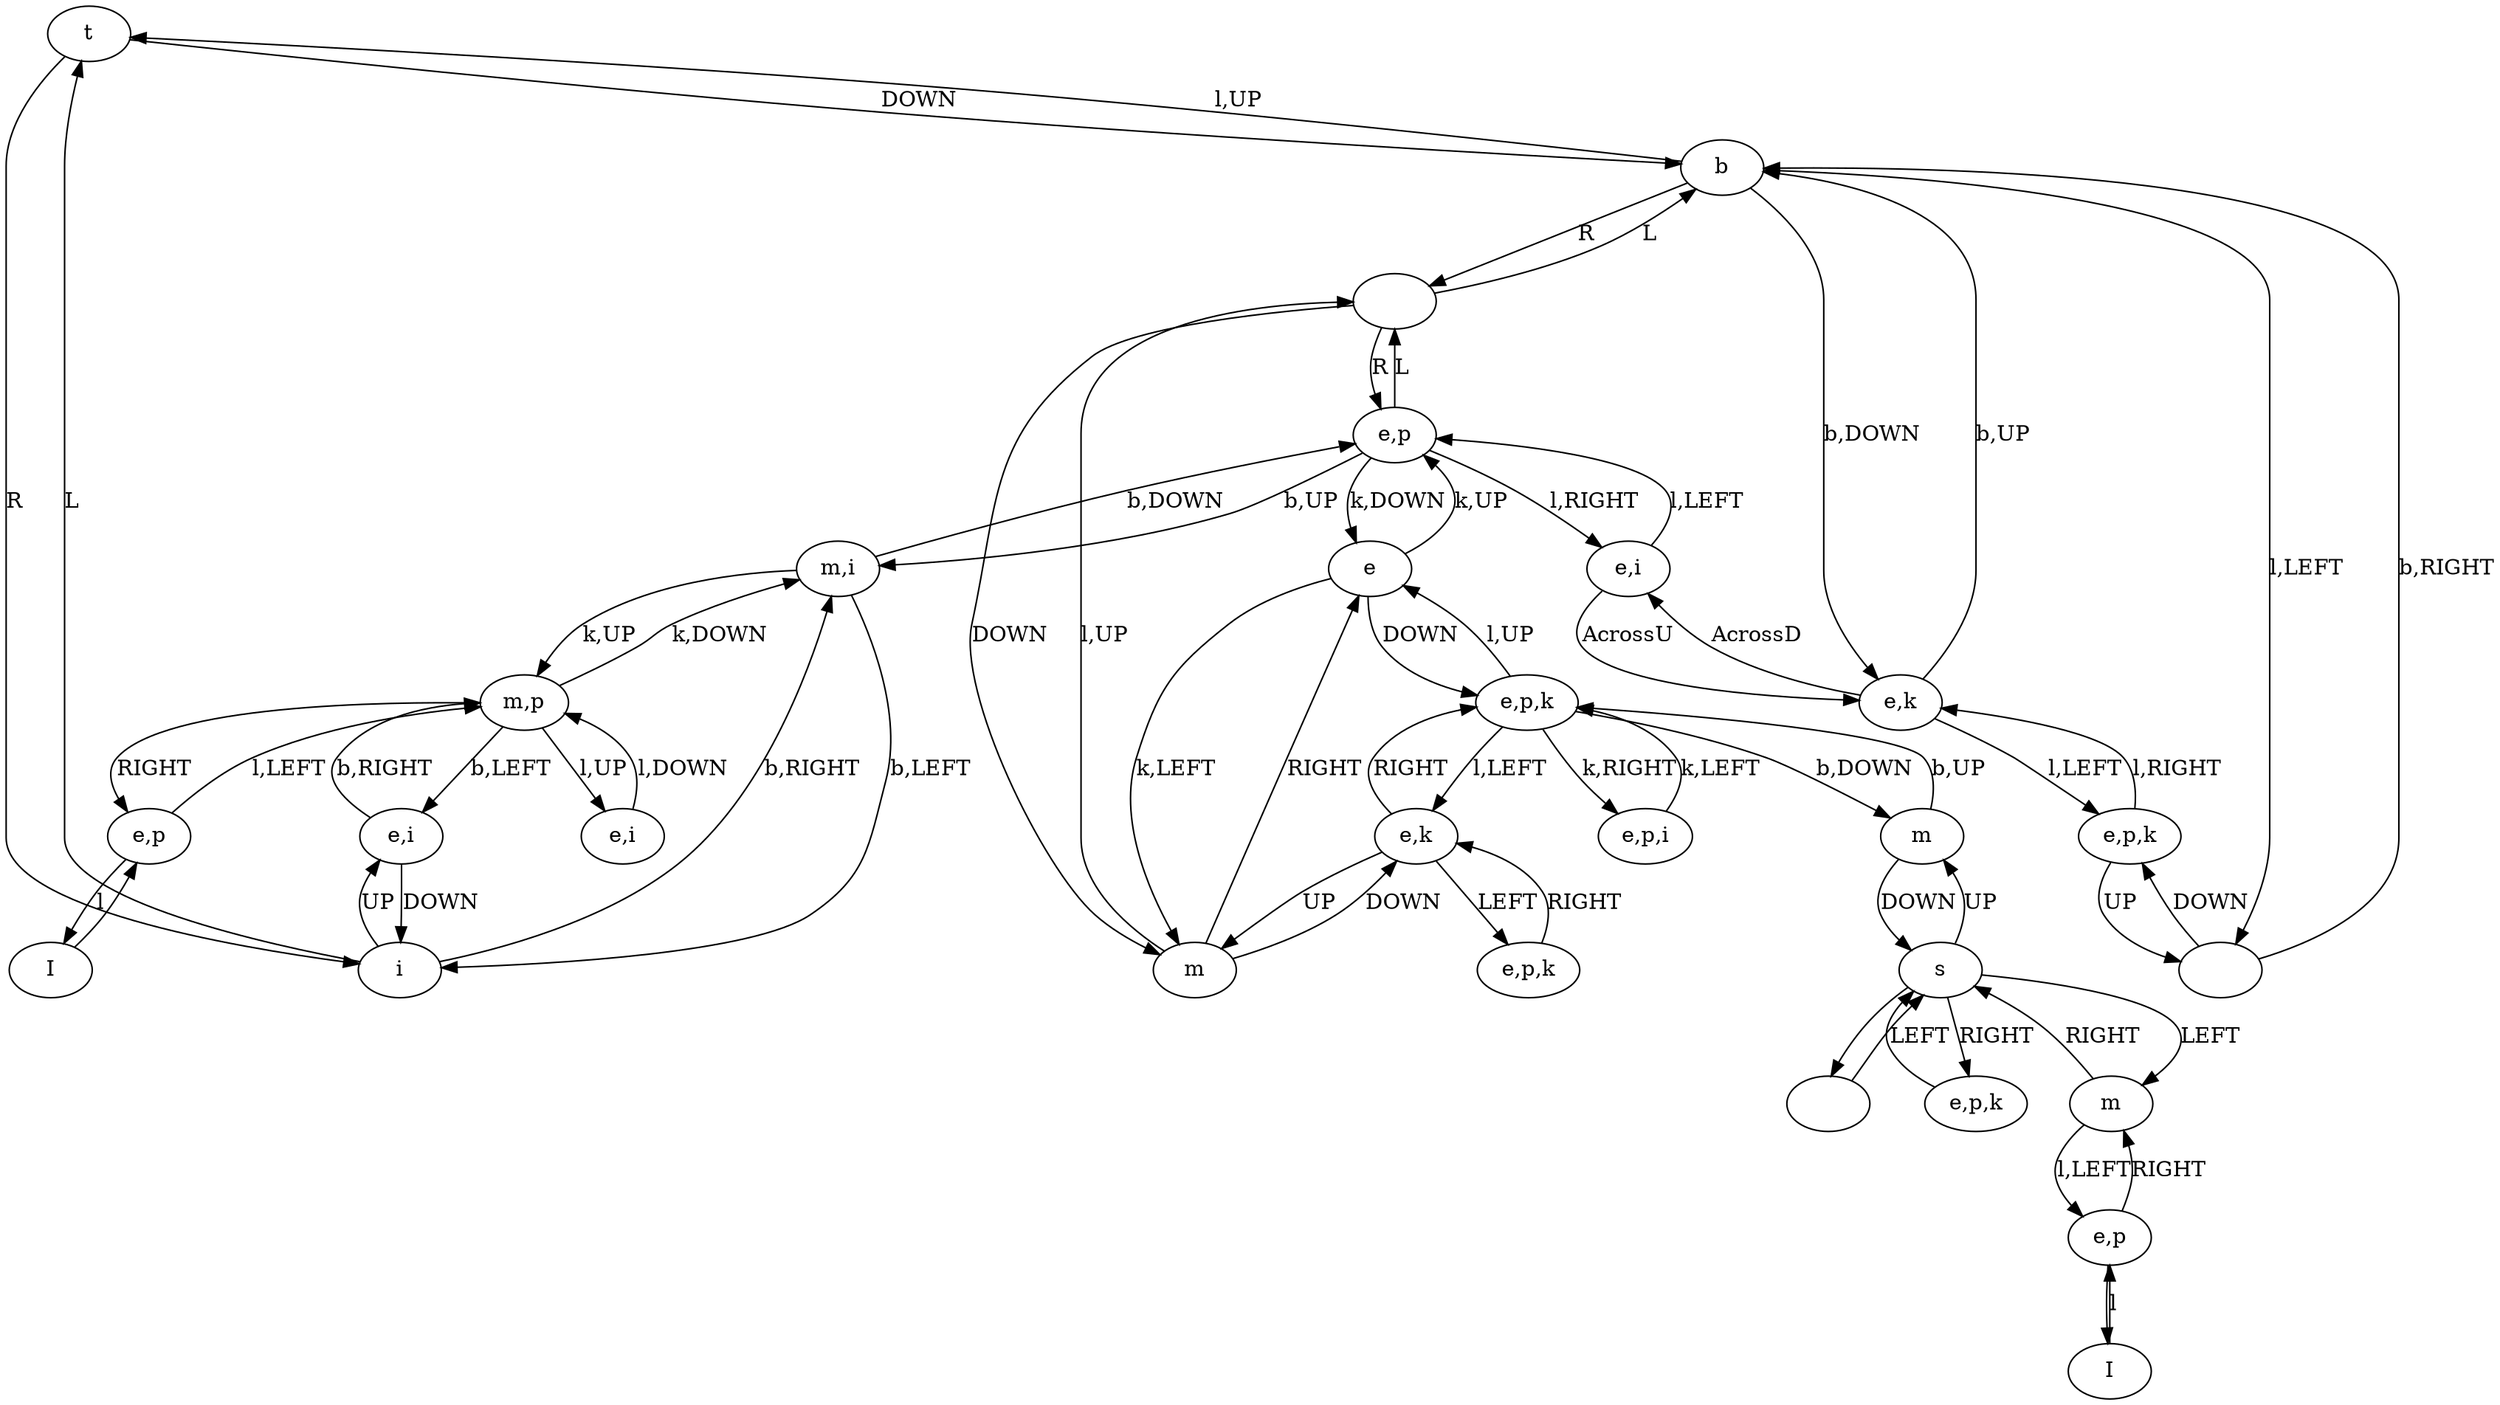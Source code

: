 digraph {
0 [label="t"]
1 [label="e,i"]
2 [label="e,i"]
3 [label="e,p"]
4 [label="e,i"]
5 [label="m,p"]
6 [label=""]
7 [label="b"]
8 [label="I"]
9 [label="m"]
10 [label=""]
11 [label="e,p,k"]
12 [label="s"]
13 [label="m"]
14 [label="e,p"]
15 [label="e,p,i"]
16 [label="e,p,k"]
17 [label="e,k"]
18 [label="e,p,k"]
19 [label="e,k"]
20 [label="e,p,k"]
21 [label="e"]
22 [label="m"]
23 [label="e,p"]
24 [label=""]
25 [label="m,i"]
26 [label="i"]
27 [label="I"]
10 -> 12 [label=""]
12 -> 10 [label=""]
12 -> 11 [label="RIGHT"]
11 -> 12 [label="LEFT"]
12 -> 13 [label="LEFT"]
13 -> 12 [label="RIGHT"]
12 -> 9 [label="UP"]
9 -> 12 [label="DOWN"]
17 -> 18 [label="LEFT"]
18 -> 17 [label="RIGHT"]
17 -> 22 [label="UP"]
22 -> 17 [label="DOWN"]
20 -> 6 [label="UP"]
6 -> 20 [label="DOWN"]
4 -> 26 [label="DOWN"]
26 -> 4 [label="UP"]
9 -> 16 [label="b,UP"]
16 -> 9 [label="b,DOWN"]
19 -> 7 [label="b,UP"]
7 -> 19 [label="b,DOWN"]
7 -> 6 [label="l,LEFT"]
6 -> 7 [label="b,RIGHT"]
23 -> 25 [label="b,UP"]
25 -> 23 [label="b,DOWN"]
25 -> 26 [label="b,LEFT"]
26 -> 25 [label="b,RIGHT"]
4 -> 5 [label="b,RIGHT"]
5 -> 4 [label="b,LEFT"]
13 -> 14 [label="l,LEFT"]
14 -> 13 [label="RIGHT"]
14 -> 8 [label=""]
8 -> 14 [label="l"]
16 -> 21 [label="l,UP"]
21 -> 16 [label="DOWN"]
16 -> 17 [label="l,LEFT"]
17 -> 16 [label="RIGHT"]
22 -> 24 [label="l,UP"]
24 -> 22 [label="DOWN"]
5 -> 3 [label="RIGHT"]
3 -> 5 [label="l,LEFT"]
5 -> 2 [label="l,UP"]
2 -> 5 [label="l,DOWN"]
3 -> 27 [label="l"]
27 -> 3 [label=""]
1 -> 23 [label="l,LEFT"]
23 -> 1 [label="l,RIGHT"]
23 -> 24 [label="L"]
24 -> 23 [label="R"]
19 -> 20 [label="l,LEFT"]
20 -> 19 [label="l,RIGHT"]
7 -> 0 [label="l,UP"]
0 -> 7 [label="DOWN"]
19 -> 1 [label="AcrossD"]
1 -> 19 [label="AcrossU"]
25 -> 5 [label="k,UP"]
5 -> 25 [label="k,DOWN"]
21 -> 23 [label="k,UP"]
23 -> 21 [label="k,DOWN"]
16 -> 15 [label="k,RIGHT"]
15 -> 16 [label="k,LEFT"]
26 -> 0 [label="L"]
0 -> 26 [label="R"]
7 -> 24 [label="R"]
24 -> 7 [label="L"]
21 -> 22 [label="k,LEFT"]
22 -> 21 [label="RIGHT"]
}
